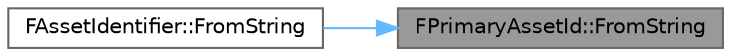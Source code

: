 digraph "FPrimaryAssetId::FromString"
{
 // INTERACTIVE_SVG=YES
 // LATEX_PDF_SIZE
  bgcolor="transparent";
  edge [fontname=Helvetica,fontsize=10,labelfontname=Helvetica,labelfontsize=10];
  node [fontname=Helvetica,fontsize=10,shape=box,height=0.2,width=0.4];
  rankdir="RL";
  Node1 [id="Node000001",label="FPrimaryAssetId::FromString",height=0.2,width=0.4,color="gray40", fillcolor="grey60", style="filled", fontcolor="black",tooltip="Converts from Type:Name format."];
  Node1 -> Node2 [id="edge1_Node000001_Node000002",dir="back",color="steelblue1",style="solid",tooltip=" "];
  Node2 [id="Node000002",label="FAssetIdentifier::FromString",height=0.2,width=0.4,color="grey40", fillcolor="white", style="filled",URL="$da/d0e/structFAssetIdentifier.html#a7db8739a125abead448a340ce80a26b2",tooltip="Converts from Package.Object::Name format."];
}
